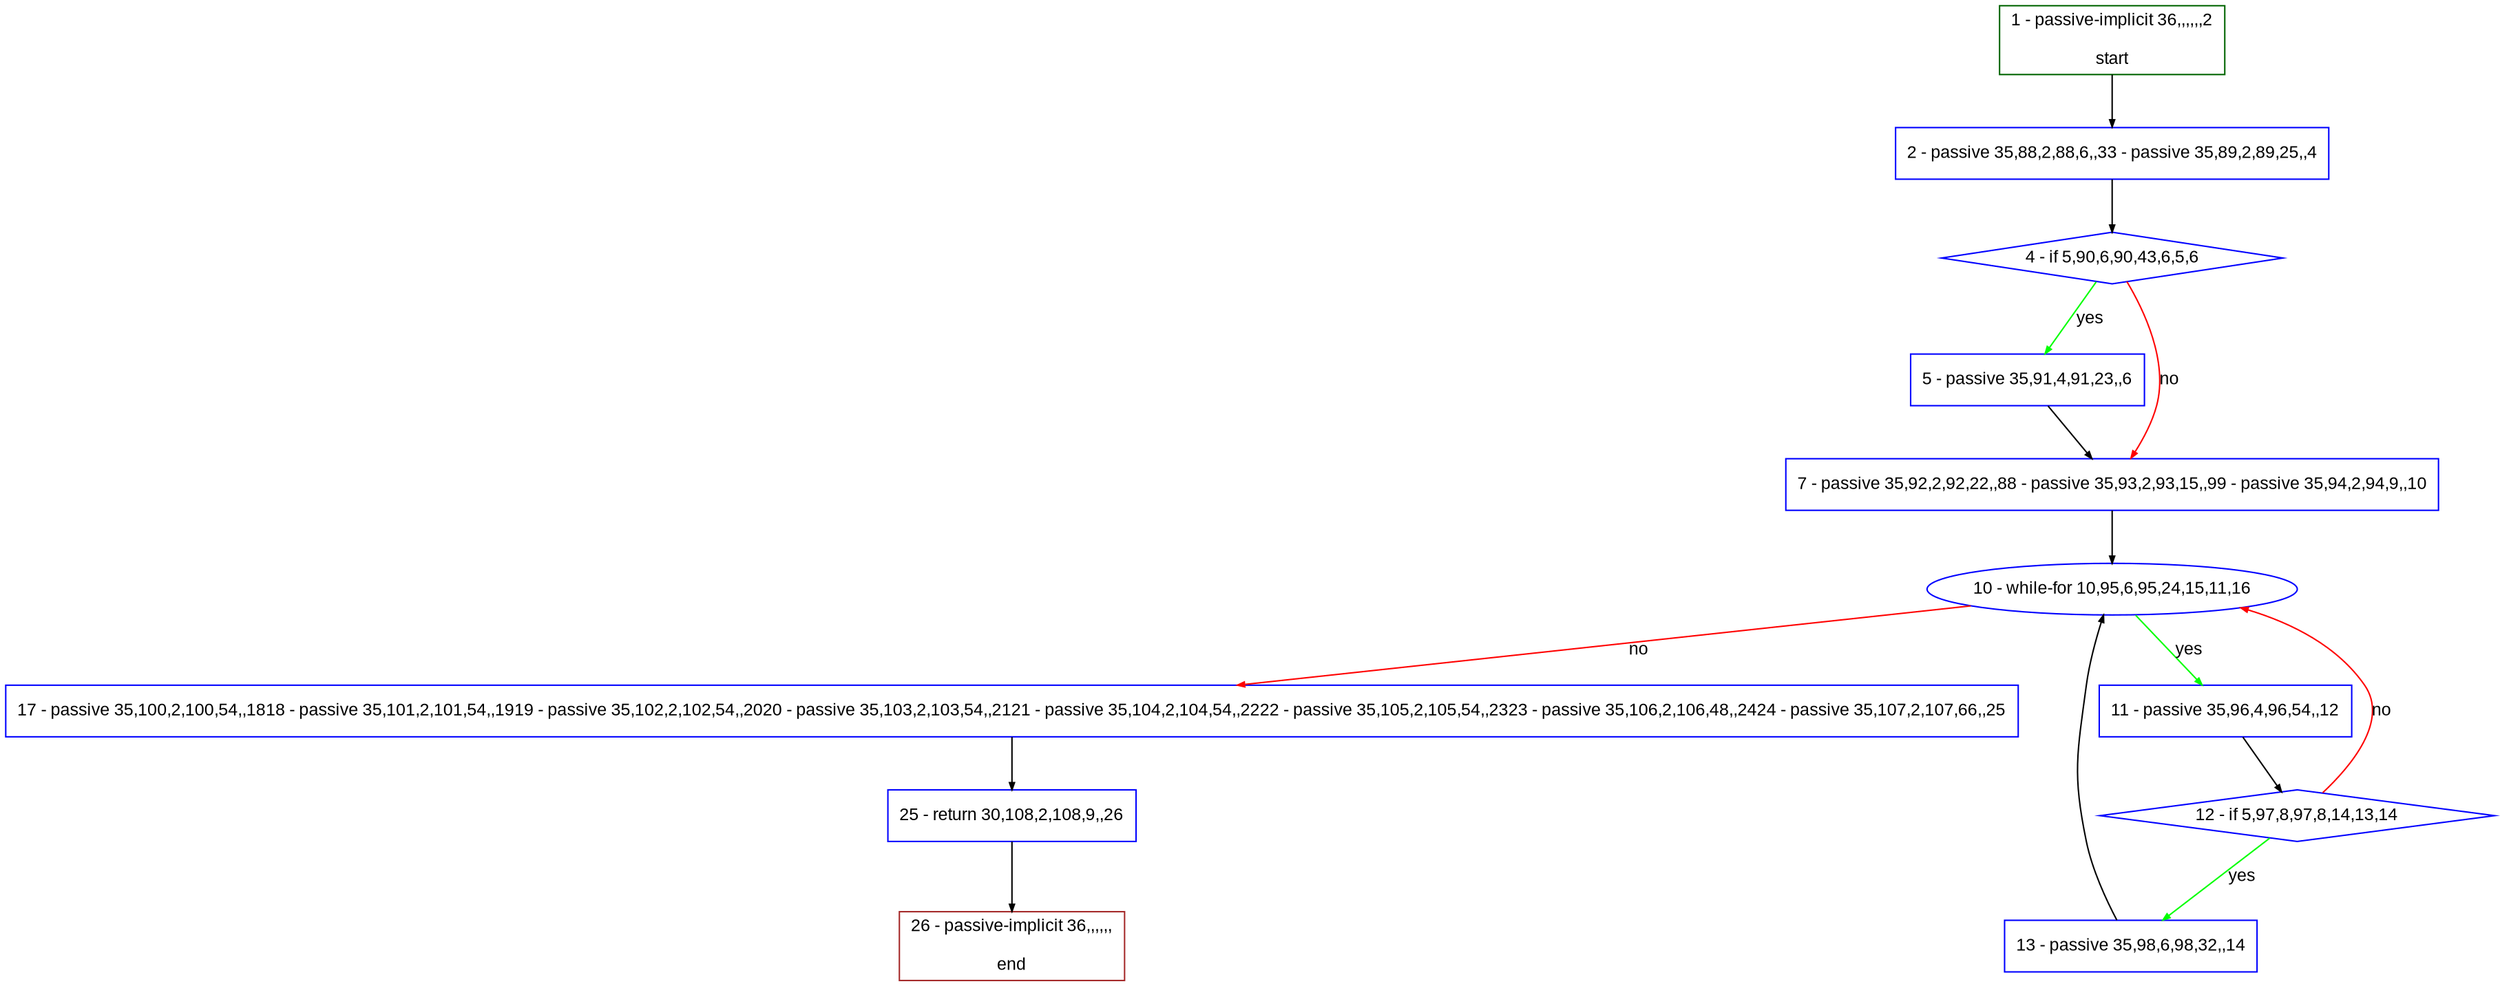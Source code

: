 digraph "" {
  graph [pack="true", label="", fontsize="12", packmode="clust", fontname="Arial", fillcolor="#FFFFCC", bgcolor="white", style="rounded,filled", compound="true"];
  node [node_initialized="no", label="", color="grey", fontsize="12", fillcolor="white", fontname="Arial", style="filled", shape="rectangle", compound="true", fixedsize="false"];
  edge [fontcolor="black", arrowhead="normal", arrowtail="none", arrowsize="0.5", ltail="", label="", color="black", fontsize="12", lhead="", fontname="Arial", dir="forward", compound="true"];
  __N1 [label="2 - passive 35,88,2,88,6,,33 - passive 35,89,2,89,25,,4", color="#0000ff", fillcolor="#ffffff", style="filled", shape="box"];
  __N2 [label="1 - passive-implicit 36,,,,,,2\n\nstart", color="#006400", fillcolor="#ffffff", style="filled", shape="box"];
  __N3 [label="4 - if 5,90,6,90,43,6,5,6", color="#0000ff", fillcolor="#ffffff", style="filled", shape="diamond"];
  __N4 [label="5 - passive 35,91,4,91,23,,6", color="#0000ff", fillcolor="#ffffff", style="filled", shape="box"];
  __N5 [label="7 - passive 35,92,2,92,22,,88 - passive 35,93,2,93,15,,99 - passive 35,94,2,94,9,,10", color="#0000ff", fillcolor="#ffffff", style="filled", shape="box"];
  __N6 [label="10 - while-for 10,95,6,95,24,15,11,16", color="#0000ff", fillcolor="#ffffff", style="filled", shape="oval"];
  __N7 [label="11 - passive 35,96,4,96,54,,12", color="#0000ff", fillcolor="#ffffff", style="filled", shape="box"];
  __N8 [label="17 - passive 35,100,2,100,54,,1818 - passive 35,101,2,101,54,,1919 - passive 35,102,2,102,54,,2020 - passive 35,103,2,103,54,,2121 - passive 35,104,2,104,54,,2222 - passive 35,105,2,105,54,,2323 - passive 35,106,2,106,48,,2424 - passive 35,107,2,107,66,,25", color="#0000ff", fillcolor="#ffffff", style="filled", shape="box"];
  __N9 [label="12 - if 5,97,8,97,8,14,13,14", color="#0000ff", fillcolor="#ffffff", style="filled", shape="diamond"];
  __N10 [label="13 - passive 35,98,6,98,32,,14", color="#0000ff", fillcolor="#ffffff", style="filled", shape="box"];
  __N11 [label="25 - return 30,108,2,108,9,,26", color="#0000ff", fillcolor="#ffffff", style="filled", shape="box"];
  __N12 [label="26 - passive-implicit 36,,,,,,\n\nend", color="#a52a2a", fillcolor="#ffffff", style="filled", shape="box"];
  __N2 -> __N1 [arrowhead="normal", arrowtail="none", color="#000000", label="", dir="forward"];
  __N1 -> __N3 [arrowhead="normal", arrowtail="none", color="#000000", label="", dir="forward"];
  __N3 -> __N4 [arrowhead="normal", arrowtail="none", color="#00ff00", label="yes", dir="forward"];
  __N3 -> __N5 [arrowhead="normal", arrowtail="none", color="#ff0000", label="no", dir="forward"];
  __N4 -> __N5 [arrowhead="normal", arrowtail="none", color="#000000", label="", dir="forward"];
  __N5 -> __N6 [arrowhead="normal", arrowtail="none", color="#000000", label="", dir="forward"];
  __N6 -> __N7 [arrowhead="normal", arrowtail="none", color="#00ff00", label="yes", dir="forward"];
  __N6 -> __N8 [arrowhead="normal", arrowtail="none", color="#ff0000", label="no", dir="forward"];
  __N7 -> __N9 [arrowhead="normal", arrowtail="none", color="#000000", label="", dir="forward"];
  __N9 -> __N6 [arrowhead="normal", arrowtail="none", color="#ff0000", label="no", dir="forward"];
  __N9 -> __N10 [arrowhead="normal", arrowtail="none", color="#00ff00", label="yes", dir="forward"];
  __N10 -> __N6 [arrowhead="normal", arrowtail="none", color="#000000", label="", dir="forward"];
  __N8 -> __N11 [arrowhead="normal", arrowtail="none", color="#000000", label="", dir="forward"];
  __N11 -> __N12 [arrowhead="normal", arrowtail="none", color="#000000", label="", dir="forward"];
}
